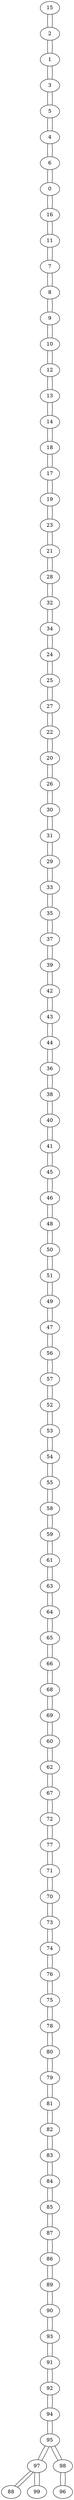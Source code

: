 graph {
15 -- 2
2 -- 15
2 -- 1
1 -- 2
1 -- 3
3 -- 1
3 -- 5
5 -- 3
5 -- 4
4 -- 5
4 -- 6
6 -- 4
6 -- 0
0 -- 6
0 -- 16
16 -- 0
16 -- 11
11 -- 16
11 -- 7
7 -- 11
7 -- 8
8 -- 7
8 -- 9
9 -- 8
9 -- 10
10 -- 9
10 -- 12
12 -- 10
12 -- 13
13 -- 12
13 -- 14
14 -- 13
14 -- 18
18 -- 14
18 -- 17
17 -- 18
17 -- 19
19 -- 17
19 -- 23
23 -- 19
23 -- 21
21 -- 23
21 -- 28
28 -- 21
28 -- 32
32 -- 28
32 -- 34
34 -- 32
34 -- 24
24 -- 34
24 -- 25
25 -- 24
25 -- 27
27 -- 25
27 -- 22
22 -- 27
22 -- 20
20 -- 22
20 -- 26
26 -- 20
26 -- 30
30 -- 26
30 -- 31
31 -- 30
31 -- 29
29 -- 31
29 -- 33
33 -- 29
33 -- 35
35 -- 33
35 -- 37
37 -- 35
37 -- 39
39 -- 37
39 -- 42
42 -- 39
42 -- 43
43 -- 42
43 -- 44
44 -- 43
44 -- 36
36 -- 44
36 -- 38
38 -- 36
38 -- 40
40 -- 38
40 -- 41
41 -- 40
41 -- 45
45 -- 41
45 -- 46
46 -- 45
46 -- 48
48 -- 46
48 -- 50
50 -- 48
50 -- 51
51 -- 50
51 -- 49
49 -- 51
49 -- 47
47 -- 49
47 -- 56
56 -- 47
56 -- 57
57 -- 56
57 -- 52
52 -- 57
52 -- 53
53 -- 52
53 -- 54
54 -- 53
54 -- 55
55 -- 54
55 -- 58
58 -- 55
58 -- 59
59 -- 58
59 -- 61
61 -- 59
61 -- 63
63 -- 61
63 -- 64
64 -- 63
64 -- 65
65 -- 64
65 -- 66
66 -- 65
66 -- 68
68 -- 66
68 -- 69
69 -- 68
69 -- 60
60 -- 69
60 -- 62
62 -- 60
62 -- 67
67 -- 62
67 -- 72
72 -- 67
72 -- 77
77 -- 72
77 -- 71
71 -- 77
71 -- 70
70 -- 71
70 -- 73
73 -- 70
73 -- 74
74 -- 73
74 -- 76
76 -- 74
76 -- 75
75 -- 76
75 -- 78
78 -- 75
78 -- 80
80 -- 78
80 -- 79
79 -- 80
79 -- 81
81 -- 79
81 -- 82
82 -- 81
82 -- 83
83 -- 82
83 -- 84
84 -- 83
84 -- 85
85 -- 84
85 -- 87
87 -- 85
87 -- 86
86 -- 87
86 -- 89
89 -- 86
89 -- 90
90 -- 89
90 -- 93
93 -- 90
93 -- 91
91 -- 93
91 -- 92
92 -- 91
92 -- 94
94 -- 92
94 -- 95
95 -- 94
95 -- 97
95 -- 98
97 -- 95
97 -- 88
97 -- 99
88 -- 97
99 -- 97
98 -- 95
98 -- 96
96 -- 98
}

